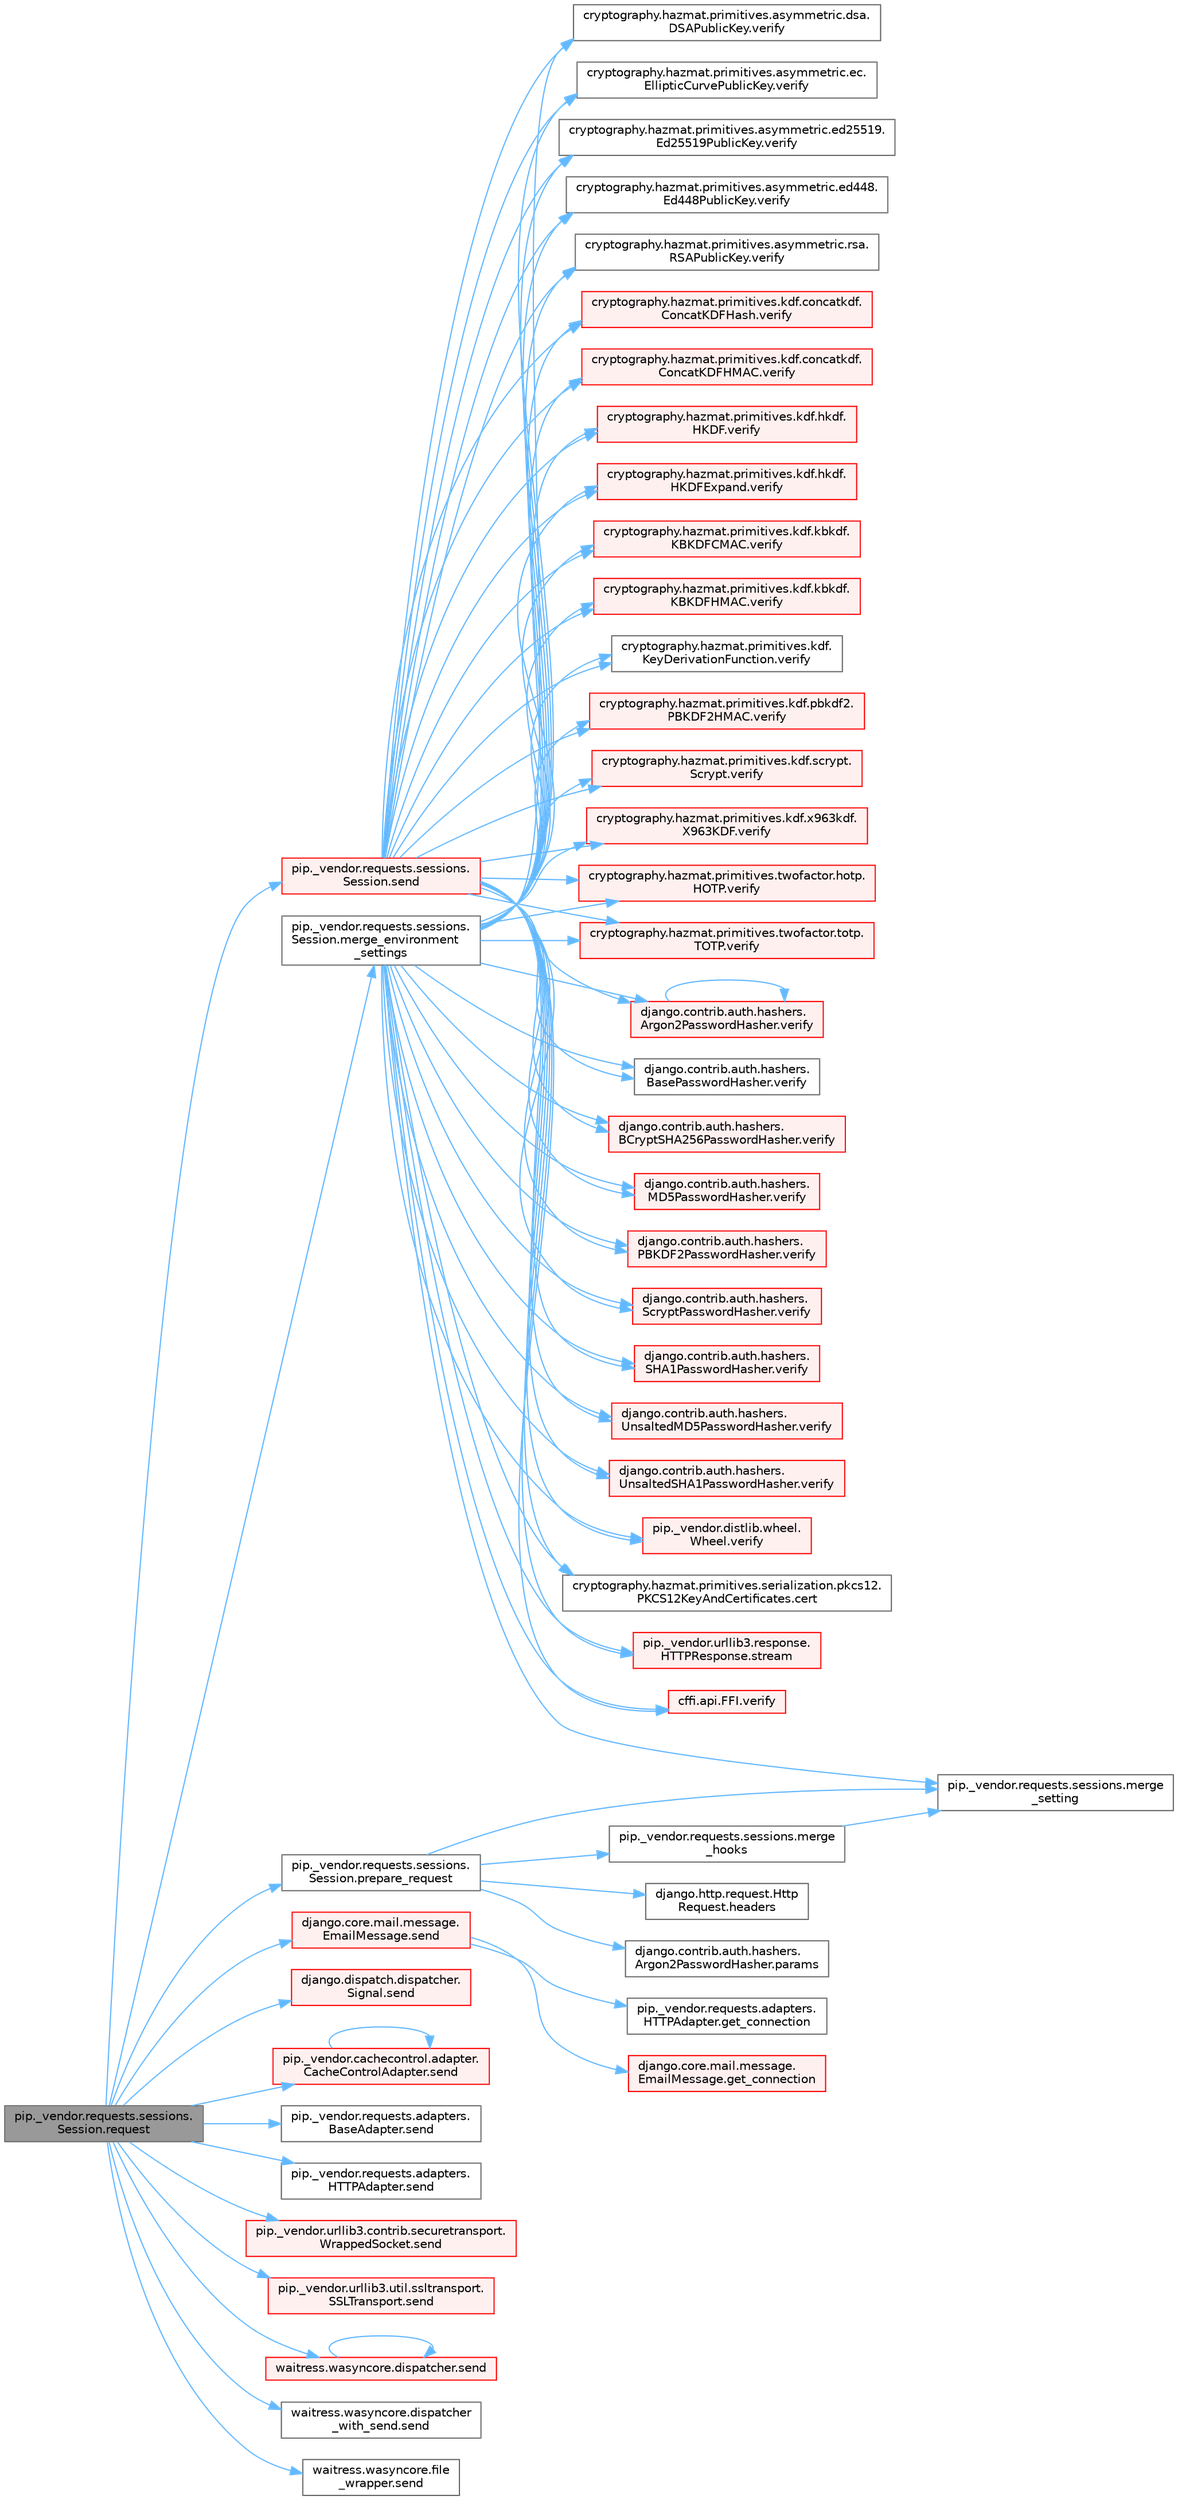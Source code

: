digraph "pip._vendor.requests.sessions.Session.request"
{
 // LATEX_PDF_SIZE
  bgcolor="transparent";
  edge [fontname=Helvetica,fontsize=10,labelfontname=Helvetica,labelfontsize=10];
  node [fontname=Helvetica,fontsize=10,shape=box,height=0.2,width=0.4];
  rankdir="LR";
  Node1 [id="Node000001",label="pip._vendor.requests.sessions.\lSession.request",height=0.2,width=0.4,color="gray40", fillcolor="grey60", style="filled", fontcolor="black",tooltip=" "];
  Node1 -> Node2 [id="edge1_Node000001_Node000002",color="steelblue1",style="solid",tooltip=" "];
  Node2 [id="Node000002",label="pip._vendor.requests.sessions.\lSession.merge_environment\l_settings",height=0.2,width=0.4,color="grey40", fillcolor="white", style="filled",URL="$classpip_1_1__vendor_1_1requests_1_1sessions_1_1_session.html#a1bbc07ae0fd8434a0ae651e3eb482be0",tooltip=" "];
  Node2 -> Node3 [id="edge2_Node000002_Node000003",color="steelblue1",style="solid",tooltip=" "];
  Node3 [id="Node000003",label="cryptography.hazmat.primitives.serialization.pkcs12.\lPKCS12KeyAndCertificates.cert",height=0.2,width=0.4,color="grey40", fillcolor="white", style="filled",URL="$classcryptography_1_1hazmat_1_1primitives_1_1serialization_1_1pkcs12_1_1_p_k_c_s12_key_and_certificates.html#a7a1d98fee8ed8175805ab085c9ecb5e0",tooltip=" "];
  Node2 -> Node4 [id="edge3_Node000002_Node000004",color="steelblue1",style="solid",tooltip=" "];
  Node4 [id="Node000004",label="pip._vendor.requests.sessions.merge\l_setting",height=0.2,width=0.4,color="grey40", fillcolor="white", style="filled",URL="$namespacepip_1_1__vendor_1_1requests_1_1sessions.html#a2ff5e46d93c274334e41f4544e9eda84",tooltip=" "];
  Node2 -> Node5 [id="edge4_Node000002_Node000005",color="steelblue1",style="solid",tooltip=" "];
  Node5 [id="Node000005",label="pip._vendor.urllib3.response.\lHTTPResponse.stream",height=0.2,width=0.4,color="red", fillcolor="#FFF0F0", style="filled",URL="$classpip_1_1__vendor_1_1urllib3_1_1response_1_1_h_t_t_p_response.html#a8d802b25f09dd341838a1d631ffc4f62",tooltip=" "];
  Node2 -> Node4285 [id="edge5_Node000002_Node004285",color="steelblue1",style="solid",tooltip=" "];
  Node4285 [id="Node004285",label="cffi.api.FFI.verify",height=0.2,width=0.4,color="red", fillcolor="#FFF0F0", style="filled",URL="$classcffi_1_1api_1_1_f_f_i.html#ac05cd4cf779cb85543c4cd5fa8a6d333",tooltip=" "];
  Node2 -> Node4287 [id="edge6_Node000002_Node004287",color="steelblue1",style="solid",tooltip=" "];
  Node4287 [id="Node004287",label="cryptography.hazmat.primitives.asymmetric.dsa.\lDSAPublicKey.verify",height=0.2,width=0.4,color="grey40", fillcolor="white", style="filled",URL="$classcryptography_1_1hazmat_1_1primitives_1_1asymmetric_1_1dsa_1_1_d_s_a_public_key.html#ad0552a7e074dda3d2486b6e918cfc9d8",tooltip=" "];
  Node2 -> Node4288 [id="edge7_Node000002_Node004288",color="steelblue1",style="solid",tooltip=" "];
  Node4288 [id="Node004288",label="cryptography.hazmat.primitives.asymmetric.ec.\lEllipticCurvePublicKey.verify",height=0.2,width=0.4,color="grey40", fillcolor="white", style="filled",URL="$classcryptography_1_1hazmat_1_1primitives_1_1asymmetric_1_1ec_1_1_elliptic_curve_public_key.html#a7f75c00034242b7ae917b567db16bf60",tooltip=" "];
  Node2 -> Node4289 [id="edge8_Node000002_Node004289",color="steelblue1",style="solid",tooltip=" "];
  Node4289 [id="Node004289",label="cryptography.hazmat.primitives.asymmetric.ed25519.\lEd25519PublicKey.verify",height=0.2,width=0.4,color="grey40", fillcolor="white", style="filled",URL="$classcryptography_1_1hazmat_1_1primitives_1_1asymmetric_1_1ed25519_1_1_ed25519_public_key.html#a23d01b9908cadb1f6765bd6792371c80",tooltip=" "];
  Node2 -> Node4290 [id="edge9_Node000002_Node004290",color="steelblue1",style="solid",tooltip=" "];
  Node4290 [id="Node004290",label="cryptography.hazmat.primitives.asymmetric.ed448.\lEd448PublicKey.verify",height=0.2,width=0.4,color="grey40", fillcolor="white", style="filled",URL="$classcryptography_1_1hazmat_1_1primitives_1_1asymmetric_1_1ed448_1_1_ed448_public_key.html#a34d2a2d64f969ef56c2cb67994bacf86",tooltip=" "];
  Node2 -> Node4291 [id="edge10_Node000002_Node004291",color="steelblue1",style="solid",tooltip=" "];
  Node4291 [id="Node004291",label="cryptography.hazmat.primitives.asymmetric.rsa.\lRSAPublicKey.verify",height=0.2,width=0.4,color="grey40", fillcolor="white", style="filled",URL="$classcryptography_1_1hazmat_1_1primitives_1_1asymmetric_1_1rsa_1_1_r_s_a_public_key.html#a8c3715fa7e1b4a8bfd89482e40f1fe53",tooltip=" "];
  Node2 -> Node4292 [id="edge11_Node000002_Node004292",color="steelblue1",style="solid",tooltip=" "];
  Node4292 [id="Node004292",label="cryptography.hazmat.primitives.kdf.concatkdf.\lConcatKDFHash.verify",height=0.2,width=0.4,color="red", fillcolor="#FFF0F0", style="filled",URL="$classcryptography_1_1hazmat_1_1primitives_1_1kdf_1_1concatkdf_1_1_concat_k_d_f_hash.html#a872e664133e0cc33672c6fa5929f0bf8",tooltip=" "];
  Node2 -> Node4313 [id="edge12_Node000002_Node004313",color="steelblue1",style="solid",tooltip=" "];
  Node4313 [id="Node004313",label="cryptography.hazmat.primitives.kdf.concatkdf.\lConcatKDFHMAC.verify",height=0.2,width=0.4,color="red", fillcolor="#FFF0F0", style="filled",URL="$classcryptography_1_1hazmat_1_1primitives_1_1kdf_1_1concatkdf_1_1_concat_k_d_f_h_m_a_c.html#aa6a81903e1b96874301933bc996c78bd",tooltip=" "];
  Node2 -> Node4314 [id="edge13_Node000002_Node004314",color="steelblue1",style="solid",tooltip=" "];
  Node4314 [id="Node004314",label="cryptography.hazmat.primitives.kdf.hkdf.\lHKDF.verify",height=0.2,width=0.4,color="red", fillcolor="#FFF0F0", style="filled",URL="$classcryptography_1_1hazmat_1_1primitives_1_1kdf_1_1hkdf_1_1_h_k_d_f.html#a7ac8bf663d79e3c30b68d44331902304",tooltip=" "];
  Node2 -> Node4315 [id="edge14_Node000002_Node004315",color="steelblue1",style="solid",tooltip=" "];
  Node4315 [id="Node004315",label="cryptography.hazmat.primitives.kdf.hkdf.\lHKDFExpand.verify",height=0.2,width=0.4,color="red", fillcolor="#FFF0F0", style="filled",URL="$classcryptography_1_1hazmat_1_1primitives_1_1kdf_1_1hkdf_1_1_h_k_d_f_expand.html#a74f916e6649372a432769965a7e01fea",tooltip=" "];
  Node2 -> Node4316 [id="edge15_Node000002_Node004316",color="steelblue1",style="solid",tooltip=" "];
  Node4316 [id="Node004316",label="cryptography.hazmat.primitives.kdf.kbkdf.\lKBKDFCMAC.verify",height=0.2,width=0.4,color="red", fillcolor="#FFF0F0", style="filled",URL="$classcryptography_1_1hazmat_1_1primitives_1_1kdf_1_1kbkdf_1_1_k_b_k_d_f_c_m_a_c.html#ab97e9dff30b4fe2752f1457c582fb0e3",tooltip=" "];
  Node2 -> Node4317 [id="edge16_Node000002_Node004317",color="steelblue1",style="solid",tooltip=" "];
  Node4317 [id="Node004317",label="cryptography.hazmat.primitives.kdf.kbkdf.\lKBKDFHMAC.verify",height=0.2,width=0.4,color="red", fillcolor="#FFF0F0", style="filled",URL="$classcryptography_1_1hazmat_1_1primitives_1_1kdf_1_1kbkdf_1_1_k_b_k_d_f_h_m_a_c.html#a34c59907c93650471d5ef56197cc0522",tooltip=" "];
  Node2 -> Node4318 [id="edge17_Node000002_Node004318",color="steelblue1",style="solid",tooltip=" "];
  Node4318 [id="Node004318",label="cryptography.hazmat.primitives.kdf.\lKeyDerivationFunction.verify",height=0.2,width=0.4,color="grey40", fillcolor="white", style="filled",URL="$classcryptography_1_1hazmat_1_1primitives_1_1kdf_1_1_key_derivation_function.html#a912c825e0afe5192c266fa35e5a75095",tooltip=" "];
  Node2 -> Node4319 [id="edge18_Node000002_Node004319",color="steelblue1",style="solid",tooltip=" "];
  Node4319 [id="Node004319",label="cryptography.hazmat.primitives.kdf.pbkdf2.\lPBKDF2HMAC.verify",height=0.2,width=0.4,color="red", fillcolor="#FFF0F0", style="filled",URL="$classcryptography_1_1hazmat_1_1primitives_1_1kdf_1_1pbkdf2_1_1_p_b_k_d_f2_h_m_a_c.html#a26ff66523aee7cc3fca19575bd6e7d8d",tooltip=" "];
  Node2 -> Node4320 [id="edge19_Node000002_Node004320",color="steelblue1",style="solid",tooltip=" "];
  Node4320 [id="Node004320",label="cryptography.hazmat.primitives.kdf.scrypt.\lScrypt.verify",height=0.2,width=0.4,color="red", fillcolor="#FFF0F0", style="filled",URL="$classcryptography_1_1hazmat_1_1primitives_1_1kdf_1_1scrypt_1_1_scrypt.html#ae148c4ac37fb38bf45f8c62fde18a9f7",tooltip=" "];
  Node2 -> Node4321 [id="edge20_Node000002_Node004321",color="steelblue1",style="solid",tooltip=" "];
  Node4321 [id="Node004321",label="cryptography.hazmat.primitives.kdf.x963kdf.\lX963KDF.verify",height=0.2,width=0.4,color="red", fillcolor="#FFF0F0", style="filled",URL="$classcryptography_1_1hazmat_1_1primitives_1_1kdf_1_1x963kdf_1_1_x963_k_d_f.html#a8b414f7fece75f6a933b19e9240d695d",tooltip=" "];
  Node2 -> Node4322 [id="edge21_Node000002_Node004322",color="steelblue1",style="solid",tooltip=" "];
  Node4322 [id="Node004322",label="cryptography.hazmat.primitives.twofactor.hotp.\lHOTP.verify",height=0.2,width=0.4,color="red", fillcolor="#FFF0F0", style="filled",URL="$classcryptography_1_1hazmat_1_1primitives_1_1twofactor_1_1hotp_1_1_h_o_t_p.html#ab33d70f700208e600be6743a7441aba2",tooltip=" "];
  Node2 -> Node4331 [id="edge22_Node000002_Node004331",color="steelblue1",style="solid",tooltip=" "];
  Node4331 [id="Node004331",label="cryptography.hazmat.primitives.twofactor.totp.\lTOTP.verify",height=0.2,width=0.4,color="red", fillcolor="#FFF0F0", style="filled",URL="$classcryptography_1_1hazmat_1_1primitives_1_1twofactor_1_1totp_1_1_t_o_t_p.html#afd5f38f038f301d99a208a24d9680bee",tooltip=" "];
  Node2 -> Node4332 [id="edge23_Node000002_Node004332",color="steelblue1",style="solid",tooltip=" "];
  Node4332 [id="Node004332",label="django.contrib.auth.hashers.\lArgon2PasswordHasher.verify",height=0.2,width=0.4,color="red", fillcolor="#FFF0F0", style="filled",URL="$classdjango_1_1contrib_1_1auth_1_1hashers_1_1_argon2_password_hasher.html#aa1b8e90990f8dc1f2a0dcb0f6e95a364",tooltip=" "];
  Node4332 -> Node4332 [id="edge24_Node004332_Node004332",color="steelblue1",style="solid",tooltip=" "];
  Node2 -> Node4333 [id="edge25_Node000002_Node004333",color="steelblue1",style="solid",tooltip=" "];
  Node4333 [id="Node004333",label="django.contrib.auth.hashers.\lBasePasswordHasher.verify",height=0.2,width=0.4,color="grey40", fillcolor="white", style="filled",URL="$classdjango_1_1contrib_1_1auth_1_1hashers_1_1_base_password_hasher.html#a5b6f733aec316a97b1829ff68461b1fa",tooltip=" "];
  Node2 -> Node4334 [id="edge26_Node000002_Node004334",color="steelblue1",style="solid",tooltip=" "];
  Node4334 [id="Node004334",label="django.contrib.auth.hashers.\lBCryptSHA256PasswordHasher.verify",height=0.2,width=0.4,color="red", fillcolor="#FFF0F0", style="filled",URL="$classdjango_1_1contrib_1_1auth_1_1hashers_1_1_b_crypt_s_h_a256_password_hasher.html#aace67824fb9a74b812da9e723c452182",tooltip=" "];
  Node2 -> Node4335 [id="edge27_Node000002_Node004335",color="steelblue1",style="solid",tooltip=" "];
  Node4335 [id="Node004335",label="django.contrib.auth.hashers.\lMD5PasswordHasher.verify",height=0.2,width=0.4,color="red", fillcolor="#FFF0F0", style="filled",URL="$classdjango_1_1contrib_1_1auth_1_1hashers_1_1_m_d5_password_hasher.html#a5ee1720bbd104f7f53ced6d0f7847393",tooltip=" "];
  Node2 -> Node4336 [id="edge28_Node000002_Node004336",color="steelblue1",style="solid",tooltip=" "];
  Node4336 [id="Node004336",label="django.contrib.auth.hashers.\lPBKDF2PasswordHasher.verify",height=0.2,width=0.4,color="red", fillcolor="#FFF0F0", style="filled",URL="$classdjango_1_1contrib_1_1auth_1_1hashers_1_1_p_b_k_d_f2_password_hasher.html#a769f11e83d4f84b6a1aa2414aa345a96",tooltip=" "];
  Node2 -> Node4337 [id="edge29_Node000002_Node004337",color="steelblue1",style="solid",tooltip=" "];
  Node4337 [id="Node004337",label="django.contrib.auth.hashers.\lScryptPasswordHasher.verify",height=0.2,width=0.4,color="red", fillcolor="#FFF0F0", style="filled",URL="$classdjango_1_1contrib_1_1auth_1_1hashers_1_1_scrypt_password_hasher.html#ae1fe41459b9b8cc72115d2f8c01f6776",tooltip=" "];
  Node2 -> Node4338 [id="edge30_Node000002_Node004338",color="steelblue1",style="solid",tooltip=" "];
  Node4338 [id="Node004338",label="django.contrib.auth.hashers.\lSHA1PasswordHasher.verify",height=0.2,width=0.4,color="red", fillcolor="#FFF0F0", style="filled",URL="$classdjango_1_1contrib_1_1auth_1_1hashers_1_1_s_h_a1_password_hasher.html#a5ac2a7038875bc3da2654b03c1ae2716",tooltip=" "];
  Node2 -> Node4339 [id="edge31_Node000002_Node004339",color="steelblue1",style="solid",tooltip=" "];
  Node4339 [id="Node004339",label="django.contrib.auth.hashers.\lUnsaltedMD5PasswordHasher.verify",height=0.2,width=0.4,color="red", fillcolor="#FFF0F0", style="filled",URL="$classdjango_1_1contrib_1_1auth_1_1hashers_1_1_unsalted_m_d5_password_hasher.html#ad634eb70221559f3132f12171b8ebae0",tooltip=" "];
  Node2 -> Node4340 [id="edge32_Node000002_Node004340",color="steelblue1",style="solid",tooltip=" "];
  Node4340 [id="Node004340",label="django.contrib.auth.hashers.\lUnsaltedSHA1PasswordHasher.verify",height=0.2,width=0.4,color="red", fillcolor="#FFF0F0", style="filled",URL="$classdjango_1_1contrib_1_1auth_1_1hashers_1_1_unsalted_s_h_a1_password_hasher.html#ad4dd5a8b681866ea72b2b9b8b1f3a552",tooltip=" "];
  Node2 -> Node4341 [id="edge33_Node000002_Node004341",color="steelblue1",style="solid",tooltip=" "];
  Node4341 [id="Node004341",label="pip._vendor.distlib.wheel.\lWheel.verify",height=0.2,width=0.4,color="red", fillcolor="#FFF0F0", style="filled",URL="$classpip_1_1__vendor_1_1distlib_1_1wheel_1_1_wheel.html#ab3276be65a376884ef85606365265af8",tooltip=" "];
  Node1 -> Node4523 [id="edge34_Node000001_Node004523",color="steelblue1",style="solid",tooltip=" "];
  Node4523 [id="Node004523",label="pip._vendor.requests.sessions.\lSession.prepare_request",height=0.2,width=0.4,color="grey40", fillcolor="white", style="filled",URL="$classpip_1_1__vendor_1_1requests_1_1sessions_1_1_session.html#a486c476ce9c610313da438d9fbd53f7b",tooltip=" "];
  Node4523 -> Node385 [id="edge35_Node004523_Node000385",color="steelblue1",style="solid",tooltip=" "];
  Node385 [id="Node000385",label="django.http.request.Http\lRequest.headers",height=0.2,width=0.4,color="grey40", fillcolor="white", style="filled",URL="$classdjango_1_1http_1_1request_1_1_http_request.html#a757d86c06e163aa94180817723ce1b9c",tooltip=" "];
  Node4523 -> Node4524 [id="edge36_Node004523_Node004524",color="steelblue1",style="solid",tooltip=" "];
  Node4524 [id="Node004524",label="pip._vendor.requests.sessions.merge\l_hooks",height=0.2,width=0.4,color="grey40", fillcolor="white", style="filled",URL="$namespacepip_1_1__vendor_1_1requests_1_1sessions.html#ac6af10d4c7773dab9c3b6150cf2e4aef",tooltip=" "];
  Node4524 -> Node4 [id="edge37_Node004524_Node000004",color="steelblue1",style="solid",tooltip=" "];
  Node4523 -> Node4 [id="edge38_Node004523_Node000004",color="steelblue1",style="solid",tooltip=" "];
  Node4523 -> Node99 [id="edge39_Node004523_Node000099",color="steelblue1",style="solid",tooltip=" "];
  Node99 [id="Node000099",label="django.contrib.auth.hashers.\lArgon2PasswordHasher.params",height=0.2,width=0.4,color="grey40", fillcolor="white", style="filled",URL="$classdjango_1_1contrib_1_1auth_1_1hashers_1_1_argon2_password_hasher.html#a7ff39876e9800961fb430e95e18f5687",tooltip=" "];
  Node1 -> Node4268 [id="edge40_Node000001_Node004268",color="steelblue1",style="solid",tooltip=" "];
  Node4268 [id="Node004268",label="django.core.mail.message.\lEmailMessage.send",height=0.2,width=0.4,color="red", fillcolor="#FFF0F0", style="filled",URL="$classdjango_1_1core_1_1mail_1_1message_1_1_email_message.html#a18fd6d168e6aa27742a4057b4ab9b439",tooltip=" "];
  Node4268 -> Node4269 [id="edge41_Node004268_Node004269",color="steelblue1",style="solid",tooltip=" "];
  Node4269 [id="Node004269",label="django.core.mail.message.\lEmailMessage.get_connection",height=0.2,width=0.4,color="red", fillcolor="#FFF0F0", style="filled",URL="$classdjango_1_1core_1_1mail_1_1message_1_1_email_message.html#ace67e473adc53ec8e5f5e1fa4d4ae185",tooltip=" "];
  Node4268 -> Node4270 [id="edge42_Node004268_Node004270",color="steelblue1",style="solid",tooltip=" "];
  Node4270 [id="Node004270",label="pip._vendor.requests.adapters.\lHTTPAdapter.get_connection",height=0.2,width=0.4,color="grey40", fillcolor="white", style="filled",URL="$classpip_1_1__vendor_1_1requests_1_1adapters_1_1_h_t_t_p_adapter.html#addd116a14f6d7cd083aaf4405253555a",tooltip=" "];
  Node1 -> Node4272 [id="edge43_Node000001_Node004272",color="steelblue1",style="solid",tooltip=" "];
  Node4272 [id="Node004272",label="django.dispatch.dispatcher.\lSignal.send",height=0.2,width=0.4,color="red", fillcolor="#FFF0F0", style="filled",URL="$classdjango_1_1dispatch_1_1dispatcher_1_1_signal.html#a065269c5c5f8d45e7b902dda3245bdbb",tooltip=" "];
  Node1 -> Node4275 [id="edge44_Node000001_Node004275",color="steelblue1",style="solid",tooltip=" "];
  Node4275 [id="Node004275",label="pip._vendor.cachecontrol.adapter.\lCacheControlAdapter.send",height=0.2,width=0.4,color="red", fillcolor="#FFF0F0", style="filled",URL="$classpip_1_1__vendor_1_1cachecontrol_1_1adapter_1_1_cache_control_adapter.html#a7f846578832fd1a27f921f7466b4d2fa",tooltip=" "];
  Node4275 -> Node4275 [id="edge45_Node004275_Node004275",color="steelblue1",style="solid",tooltip=" "];
  Node1 -> Node4278 [id="edge46_Node000001_Node004278",color="steelblue1",style="solid",tooltip=" "];
  Node4278 [id="Node004278",label="pip._vendor.requests.adapters.\lBaseAdapter.send",height=0.2,width=0.4,color="grey40", fillcolor="white", style="filled",URL="$classpip_1_1__vendor_1_1requests_1_1adapters_1_1_base_adapter.html#a71b96d00d14b1eb64886afb3d5a6e2b0",tooltip=" "];
  Node1 -> Node4279 [id="edge47_Node000001_Node004279",color="steelblue1",style="solid",tooltip=" "];
  Node4279 [id="Node004279",label="pip._vendor.requests.adapters.\lHTTPAdapter.send",height=0.2,width=0.4,color="grey40", fillcolor="white", style="filled",URL="$classpip_1_1__vendor_1_1requests_1_1adapters_1_1_h_t_t_p_adapter.html#aa75dd0f80148babfc8b50bbc9a504e8d",tooltip=" "];
  Node1 -> Node4280 [id="edge48_Node000001_Node004280",color="steelblue1",style="solid",tooltip=" "];
  Node4280 [id="Node004280",label="pip._vendor.requests.sessions.\lSession.send",height=0.2,width=0.4,color="red", fillcolor="#FFF0F0", style="filled",URL="$classpip_1_1__vendor_1_1requests_1_1sessions_1_1_session.html#ac53877008b8d3c6901be36033885124c",tooltip=" "];
  Node4280 -> Node3 [id="edge49_Node004280_Node000003",color="steelblue1",style="solid",tooltip=" "];
  Node4280 -> Node5 [id="edge50_Node004280_Node000005",color="steelblue1",style="solid",tooltip=" "];
  Node4280 -> Node4285 [id="edge51_Node004280_Node004285",color="steelblue1",style="solid",tooltip=" "];
  Node4280 -> Node4287 [id="edge52_Node004280_Node004287",color="steelblue1",style="solid",tooltip=" "];
  Node4280 -> Node4288 [id="edge53_Node004280_Node004288",color="steelblue1",style="solid",tooltip=" "];
  Node4280 -> Node4289 [id="edge54_Node004280_Node004289",color="steelblue1",style="solid",tooltip=" "];
  Node4280 -> Node4290 [id="edge55_Node004280_Node004290",color="steelblue1",style="solid",tooltip=" "];
  Node4280 -> Node4291 [id="edge56_Node004280_Node004291",color="steelblue1",style="solid",tooltip=" "];
  Node4280 -> Node4292 [id="edge57_Node004280_Node004292",color="steelblue1",style="solid",tooltip=" "];
  Node4280 -> Node4313 [id="edge58_Node004280_Node004313",color="steelblue1",style="solid",tooltip=" "];
  Node4280 -> Node4314 [id="edge59_Node004280_Node004314",color="steelblue1",style="solid",tooltip=" "];
  Node4280 -> Node4315 [id="edge60_Node004280_Node004315",color="steelblue1",style="solid",tooltip=" "];
  Node4280 -> Node4316 [id="edge61_Node004280_Node004316",color="steelblue1",style="solid",tooltip=" "];
  Node4280 -> Node4317 [id="edge62_Node004280_Node004317",color="steelblue1",style="solid",tooltip=" "];
  Node4280 -> Node4318 [id="edge63_Node004280_Node004318",color="steelblue1",style="solid",tooltip=" "];
  Node4280 -> Node4319 [id="edge64_Node004280_Node004319",color="steelblue1",style="solid",tooltip=" "];
  Node4280 -> Node4320 [id="edge65_Node004280_Node004320",color="steelblue1",style="solid",tooltip=" "];
  Node4280 -> Node4321 [id="edge66_Node004280_Node004321",color="steelblue1",style="solid",tooltip=" "];
  Node4280 -> Node4322 [id="edge67_Node004280_Node004322",color="steelblue1",style="solid",tooltip=" "];
  Node4280 -> Node4331 [id="edge68_Node004280_Node004331",color="steelblue1",style="solid",tooltip=" "];
  Node4280 -> Node4332 [id="edge69_Node004280_Node004332",color="steelblue1",style="solid",tooltip=" "];
  Node4280 -> Node4333 [id="edge70_Node004280_Node004333",color="steelblue1",style="solid",tooltip=" "];
  Node4280 -> Node4334 [id="edge71_Node004280_Node004334",color="steelblue1",style="solid",tooltip=" "];
  Node4280 -> Node4335 [id="edge72_Node004280_Node004335",color="steelblue1",style="solid",tooltip=" "];
  Node4280 -> Node4336 [id="edge73_Node004280_Node004336",color="steelblue1",style="solid",tooltip=" "];
  Node4280 -> Node4337 [id="edge74_Node004280_Node004337",color="steelblue1",style="solid",tooltip=" "];
  Node4280 -> Node4338 [id="edge75_Node004280_Node004338",color="steelblue1",style="solid",tooltip=" "];
  Node4280 -> Node4339 [id="edge76_Node004280_Node004339",color="steelblue1",style="solid",tooltip=" "];
  Node4280 -> Node4340 [id="edge77_Node004280_Node004340",color="steelblue1",style="solid",tooltip=" "];
  Node4280 -> Node4341 [id="edge78_Node004280_Node004341",color="steelblue1",style="solid",tooltip=" "];
  Node1 -> Node4345 [id="edge79_Node000001_Node004345",color="steelblue1",style="solid",tooltip=" "];
  Node4345 [id="Node004345",label="pip._vendor.urllib3.contrib.securetransport.\lWrappedSocket.send",height=0.2,width=0.4,color="red", fillcolor="#FFF0F0", style="filled",URL="$classpip_1_1__vendor_1_1urllib3_1_1contrib_1_1securetransport_1_1_wrapped_socket.html#afefa6637ff2836086372e94b4872b076",tooltip=" "];
  Node1 -> Node4347 [id="edge80_Node000001_Node004347",color="steelblue1",style="solid",tooltip=" "];
  Node4347 [id="Node004347",label="pip._vendor.urllib3.util.ssltransport.\lSSLTransport.send",height=0.2,width=0.4,color="red", fillcolor="#FFF0F0", style="filled",URL="$classpip_1_1__vendor_1_1urllib3_1_1util_1_1ssltransport_1_1_s_s_l_transport.html#ae07b4d8069dbc1dab07b52db5acdb71a",tooltip=" "];
  Node1 -> Node4348 [id="edge81_Node000001_Node004348",color="steelblue1",style="solid",tooltip=" "];
  Node4348 [id="Node004348",label="waitress.wasyncore.dispatcher.send",height=0.2,width=0.4,color="red", fillcolor="#FFF0F0", style="filled",URL="$classwaitress_1_1wasyncore_1_1dispatcher.html#aa36a1d97600508f07138eab0658775c9",tooltip=" "];
  Node4348 -> Node4348 [id="edge82_Node004348_Node004348",color="steelblue1",style="solid",tooltip=" "];
  Node1 -> Node4349 [id="edge83_Node000001_Node004349",color="steelblue1",style="solid",tooltip=" "];
  Node4349 [id="Node004349",label="waitress.wasyncore.dispatcher\l_with_send.send",height=0.2,width=0.4,color="grey40", fillcolor="white", style="filled",URL="$classwaitress_1_1wasyncore_1_1dispatcher__with__send.html#a47052361f8df52adae77154c5ac2e95d",tooltip=" "];
  Node1 -> Node4350 [id="edge84_Node000001_Node004350",color="steelblue1",style="solid",tooltip=" "];
  Node4350 [id="Node004350",label="waitress.wasyncore.file\l_wrapper.send",height=0.2,width=0.4,color="grey40", fillcolor="white", style="filled",URL="$classwaitress_1_1wasyncore_1_1file__wrapper.html#a3db1f84334179b63edb654a8da19820c",tooltip=" "];
}
